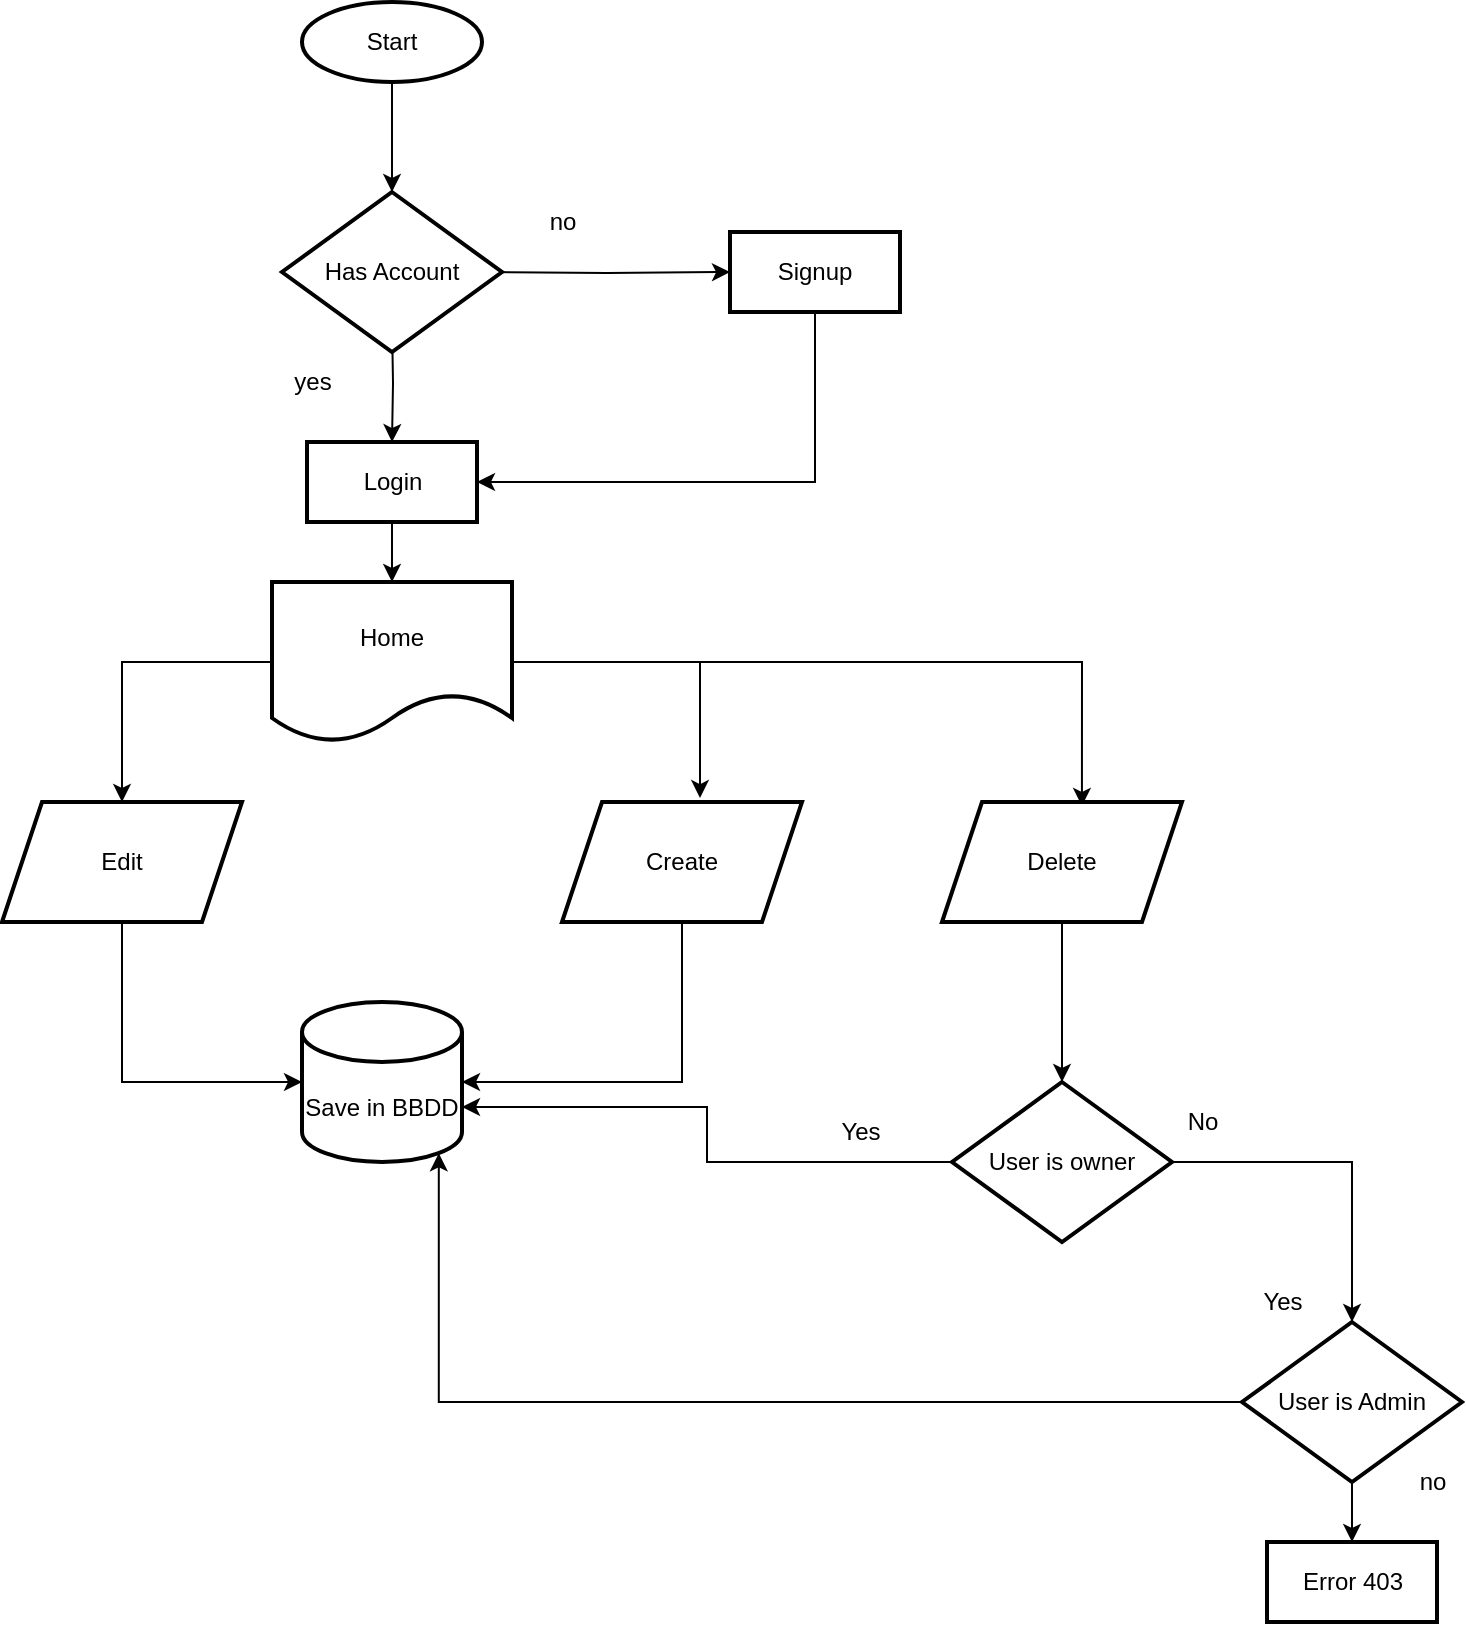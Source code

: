 <mxfile version="15.8.4" type="device"><diagram id="v3ybwsa1-fKaalynjJHl" name="Página-1"><mxGraphModel dx="868" dy="545" grid="1" gridSize="10" guides="1" tooltips="1" connect="1" arrows="1" fold="1" page="1" pageScale="1" pageWidth="827" pageHeight="1169" math="0" shadow="0"><root><mxCell id="0"/><mxCell id="1" parent="0"/><mxCell id="QKKZIh30LRBjVMEsJKVk-7" style="edgeStyle=orthogonalEdgeStyle;rounded=0;orthogonalLoop=1;jettySize=auto;html=1;entryX=0.5;entryY=0;entryDx=0;entryDy=0;" parent="1" source="QKKZIh30LRBjVMEsJKVk-1" target="g9aocseHkIg8bZOJ3h8P-2" edge="1"><mxGeometry relative="1" as="geometry"><mxPoint x="245" y="140" as="targetPoint"/></mxGeometry></mxCell><mxCell id="QKKZIh30LRBjVMEsJKVk-1" value="Start" style="ellipse;whiteSpace=wrap;html=1;strokeWidth=2;" parent="1" vertex="1"><mxGeometry x="200" y="30" width="90" height="40" as="geometry"/></mxCell><mxCell id="g9aocseHkIg8bZOJ3h8P-3" style="edgeStyle=orthogonalEdgeStyle;rounded=0;orthogonalLoop=1;jettySize=auto;html=1;" edge="1" parent="1" source="QKKZIh30LRBjVMEsJKVk-3" target="g9aocseHkIg8bZOJ3h8P-4"><mxGeometry relative="1" as="geometry"><mxPoint x="245" y="360" as="targetPoint"/></mxGeometry></mxCell><mxCell id="QKKZIh30LRBjVMEsJKVk-3" value="Login" style="rounded=1;whiteSpace=wrap;html=1;strokeWidth=2;arcSize=0;" parent="1" vertex="1"><mxGeometry x="202.5" y="250" width="85" height="40" as="geometry"/></mxCell><mxCell id="g9aocseHkIg8bZOJ3h8P-1" style="edgeStyle=orthogonalEdgeStyle;rounded=0;orthogonalLoop=1;jettySize=auto;html=1;entryX=1;entryY=0.5;entryDx=0;entryDy=0;" edge="1" parent="1" source="QKKZIh30LRBjVMEsJKVk-5" target="QKKZIh30LRBjVMEsJKVk-3"><mxGeometry relative="1" as="geometry"><mxPoint x="457" y="270" as="targetPoint"/><Array as="points"><mxPoint x="457" y="270"/></Array></mxGeometry></mxCell><mxCell id="QKKZIh30LRBjVMEsJKVk-5" value="Signup" style="rounded=1;whiteSpace=wrap;html=1;strokeWidth=2;arcSize=0;" parent="1" vertex="1"><mxGeometry x="414" y="145" width="85" height="40" as="geometry"/></mxCell><mxCell id="QKKZIh30LRBjVMEsJKVk-13" style="edgeStyle=orthogonalEdgeStyle;rounded=0;orthogonalLoop=1;jettySize=auto;html=1;entryX=0.5;entryY=0;entryDx=0;entryDy=0;" parent="1" target="QKKZIh30LRBjVMEsJKVk-3" edge="1"><mxGeometry relative="1" as="geometry"><mxPoint x="245" y="190" as="sourcePoint"/></mxGeometry></mxCell><mxCell id="QKKZIh30LRBjVMEsJKVk-16" style="edgeStyle=orthogonalEdgeStyle;rounded=0;orthogonalLoop=1;jettySize=auto;html=1;entryX=0;entryY=0.5;entryDx=0;entryDy=0;" parent="1" target="QKKZIh30LRBjVMEsJKVk-5" edge="1"><mxGeometry relative="1" as="geometry"><mxPoint x="290" y="165" as="sourcePoint"/></mxGeometry></mxCell><mxCell id="QKKZIh30LRBjVMEsJKVk-14" value="yes" style="text;html=1;align=center;verticalAlign=middle;resizable=0;points=[];autosize=1;strokeColor=none;fillColor=none;" parent="1" vertex="1"><mxGeometry x="190" y="210" width="30" height="20" as="geometry"/></mxCell><mxCell id="QKKZIh30LRBjVMEsJKVk-17" value="no" style="text;html=1;align=center;verticalAlign=middle;resizable=0;points=[];autosize=1;strokeColor=none;fillColor=none;" parent="1" vertex="1"><mxGeometry x="315" y="130" width="30" height="20" as="geometry"/></mxCell><mxCell id="g9aocseHkIg8bZOJ3h8P-2" value="Has Account" style="rhombus;whiteSpace=wrap;html=1;strokeWidth=2;" vertex="1" parent="1"><mxGeometry x="190" y="125" width="110" height="80" as="geometry"/></mxCell><mxCell id="g9aocseHkIg8bZOJ3h8P-5" style="edgeStyle=orthogonalEdgeStyle;rounded=0;orthogonalLoop=1;jettySize=auto;html=1;entryX=0.575;entryY=-0.033;entryDx=0;entryDy=0;entryPerimeter=0;" edge="1" parent="1" source="g9aocseHkIg8bZOJ3h8P-4" target="g9aocseHkIg8bZOJ3h8P-16"><mxGeometry relative="1" as="geometry"><mxPoint x="410" y="360" as="targetPoint"/></mxGeometry></mxCell><mxCell id="g9aocseHkIg8bZOJ3h8P-18" style="edgeStyle=orthogonalEdgeStyle;rounded=0;orthogonalLoop=1;jettySize=auto;html=1;entryX=0.5;entryY=0;entryDx=0;entryDy=0;" edge="1" parent="1" source="g9aocseHkIg8bZOJ3h8P-4" target="g9aocseHkIg8bZOJ3h8P-17"><mxGeometry relative="1" as="geometry"/></mxCell><mxCell id="g9aocseHkIg8bZOJ3h8P-23" style="edgeStyle=orthogonalEdgeStyle;rounded=0;orthogonalLoop=1;jettySize=auto;html=1;entryX=0.583;entryY=0.033;entryDx=0;entryDy=0;entryPerimeter=0;" edge="1" parent="1" source="g9aocseHkIg8bZOJ3h8P-4" target="g9aocseHkIg8bZOJ3h8P-22"><mxGeometry relative="1" as="geometry"/></mxCell><mxCell id="g9aocseHkIg8bZOJ3h8P-4" value="Home" style="shape=document;whiteSpace=wrap;html=1;boundedLbl=1;strokeWidth=2;" vertex="1" parent="1"><mxGeometry x="185" y="320" width="120" height="80" as="geometry"/></mxCell><mxCell id="g9aocseHkIg8bZOJ3h8P-13" value="Save in BBDD" style="shape=cylinder3;whiteSpace=wrap;html=1;boundedLbl=1;backgroundOutline=1;size=15;strokeWidth=2;" vertex="1" parent="1"><mxGeometry x="200" y="530" width="80" height="80" as="geometry"/></mxCell><mxCell id="g9aocseHkIg8bZOJ3h8P-21" style="edgeStyle=orthogonalEdgeStyle;rounded=0;orthogonalLoop=1;jettySize=auto;html=1;entryX=1;entryY=0.5;entryDx=0;entryDy=0;entryPerimeter=0;" edge="1" parent="1" source="g9aocseHkIg8bZOJ3h8P-16" target="g9aocseHkIg8bZOJ3h8P-13"><mxGeometry relative="1" as="geometry"><Array as="points"><mxPoint x="390" y="570"/></Array></mxGeometry></mxCell><mxCell id="g9aocseHkIg8bZOJ3h8P-16" value="Create" style="shape=parallelogram;perimeter=parallelogramPerimeter;whiteSpace=wrap;html=1;fixedSize=1;strokeWidth=2;" vertex="1" parent="1"><mxGeometry x="330" y="430" width="120" height="60" as="geometry"/></mxCell><mxCell id="g9aocseHkIg8bZOJ3h8P-20" style="edgeStyle=orthogonalEdgeStyle;rounded=0;orthogonalLoop=1;jettySize=auto;html=1;entryX=0;entryY=0.5;entryDx=0;entryDy=0;entryPerimeter=0;exitX=0.5;exitY=1;exitDx=0;exitDy=0;" edge="1" parent="1" source="g9aocseHkIg8bZOJ3h8P-17" target="g9aocseHkIg8bZOJ3h8P-13"><mxGeometry relative="1" as="geometry"><Array as="points"><mxPoint x="110" y="570"/></Array></mxGeometry></mxCell><mxCell id="g9aocseHkIg8bZOJ3h8P-17" value="Edit" style="shape=parallelogram;perimeter=parallelogramPerimeter;whiteSpace=wrap;html=1;fixedSize=1;strokeWidth=2;" vertex="1" parent="1"><mxGeometry x="50" y="430" width="120" height="60" as="geometry"/></mxCell><mxCell id="g9aocseHkIg8bZOJ3h8P-27" style="edgeStyle=orthogonalEdgeStyle;rounded=0;orthogonalLoop=1;jettySize=auto;html=1;entryX=0.5;entryY=0;entryDx=0;entryDy=0;" edge="1" parent="1" source="g9aocseHkIg8bZOJ3h8P-22" target="g9aocseHkIg8bZOJ3h8P-24"><mxGeometry relative="1" as="geometry"/></mxCell><mxCell id="g9aocseHkIg8bZOJ3h8P-22" value="Delete" style="shape=parallelogram;perimeter=parallelogramPerimeter;whiteSpace=wrap;html=1;fixedSize=1;strokeWidth=2;" vertex="1" parent="1"><mxGeometry x="520" y="430" width="120" height="60" as="geometry"/></mxCell><mxCell id="g9aocseHkIg8bZOJ3h8P-29" style="edgeStyle=orthogonalEdgeStyle;rounded=0;orthogonalLoop=1;jettySize=auto;html=1;entryX=1;entryY=0;entryDx=0;entryDy=52.5;entryPerimeter=0;" edge="1" parent="1" source="g9aocseHkIg8bZOJ3h8P-24" target="g9aocseHkIg8bZOJ3h8P-13"><mxGeometry relative="1" as="geometry"><mxPoint x="290" y="580" as="targetPoint"/></mxGeometry></mxCell><mxCell id="g9aocseHkIg8bZOJ3h8P-30" style="edgeStyle=orthogonalEdgeStyle;rounded=0;orthogonalLoop=1;jettySize=auto;html=1;entryX=0.5;entryY=0;entryDx=0;entryDy=0;" edge="1" parent="1" source="g9aocseHkIg8bZOJ3h8P-24" target="g9aocseHkIg8bZOJ3h8P-31"><mxGeometry relative="1" as="geometry"><mxPoint x="730" y="670" as="targetPoint"/></mxGeometry></mxCell><mxCell id="g9aocseHkIg8bZOJ3h8P-24" value="User is owner" style="rhombus;whiteSpace=wrap;html=1;strokeWidth=2;" vertex="1" parent="1"><mxGeometry x="525" y="570" width="110" height="80" as="geometry"/></mxCell><mxCell id="g9aocseHkIg8bZOJ3h8P-28" value="Yes" style="text;html=1;align=center;verticalAlign=middle;resizable=0;points=[];autosize=1;strokeColor=none;fillColor=none;" vertex="1" parent="1"><mxGeometry x="459" y="585" width="40" height="20" as="geometry"/></mxCell><mxCell id="g9aocseHkIg8bZOJ3h8P-34" style="edgeStyle=orthogonalEdgeStyle;rounded=0;orthogonalLoop=1;jettySize=auto;html=1;entryX=0.855;entryY=1;entryDx=0;entryDy=-4.35;entryPerimeter=0;" edge="1" parent="1" source="g9aocseHkIg8bZOJ3h8P-31" target="g9aocseHkIg8bZOJ3h8P-13"><mxGeometry relative="1" as="geometry"/></mxCell><mxCell id="g9aocseHkIg8bZOJ3h8P-36" style="edgeStyle=orthogonalEdgeStyle;rounded=0;orthogonalLoop=1;jettySize=auto;html=1;" edge="1" parent="1" source="g9aocseHkIg8bZOJ3h8P-31"><mxGeometry relative="1" as="geometry"><mxPoint x="725" y="800" as="targetPoint"/></mxGeometry></mxCell><mxCell id="g9aocseHkIg8bZOJ3h8P-31" value="User is Admin" style="rhombus;whiteSpace=wrap;html=1;strokeWidth=2;" vertex="1" parent="1"><mxGeometry x="670" y="690" width="110" height="80" as="geometry"/></mxCell><mxCell id="g9aocseHkIg8bZOJ3h8P-32" value="No" style="text;html=1;align=center;verticalAlign=middle;resizable=0;points=[];autosize=1;strokeColor=none;fillColor=none;" vertex="1" parent="1"><mxGeometry x="635" y="580" width="30" height="20" as="geometry"/></mxCell><mxCell id="g9aocseHkIg8bZOJ3h8P-33" value="Yes" style="text;html=1;align=center;verticalAlign=middle;resizable=0;points=[];autosize=1;strokeColor=none;fillColor=none;" vertex="1" parent="1"><mxGeometry x="670" y="670" width="40" height="20" as="geometry"/></mxCell><mxCell id="g9aocseHkIg8bZOJ3h8P-35" value="no" style="text;html=1;align=center;verticalAlign=middle;resizable=0;points=[];autosize=1;strokeColor=none;fillColor=none;" vertex="1" parent="1"><mxGeometry x="750" y="760" width="30" height="20" as="geometry"/></mxCell><mxCell id="g9aocseHkIg8bZOJ3h8P-38" value="Error 403" style="rounded=0;whiteSpace=wrap;html=1;strokeWidth=2;" vertex="1" parent="1"><mxGeometry x="682.5" y="800" width="85" height="40" as="geometry"/></mxCell></root></mxGraphModel></diagram></mxfile>